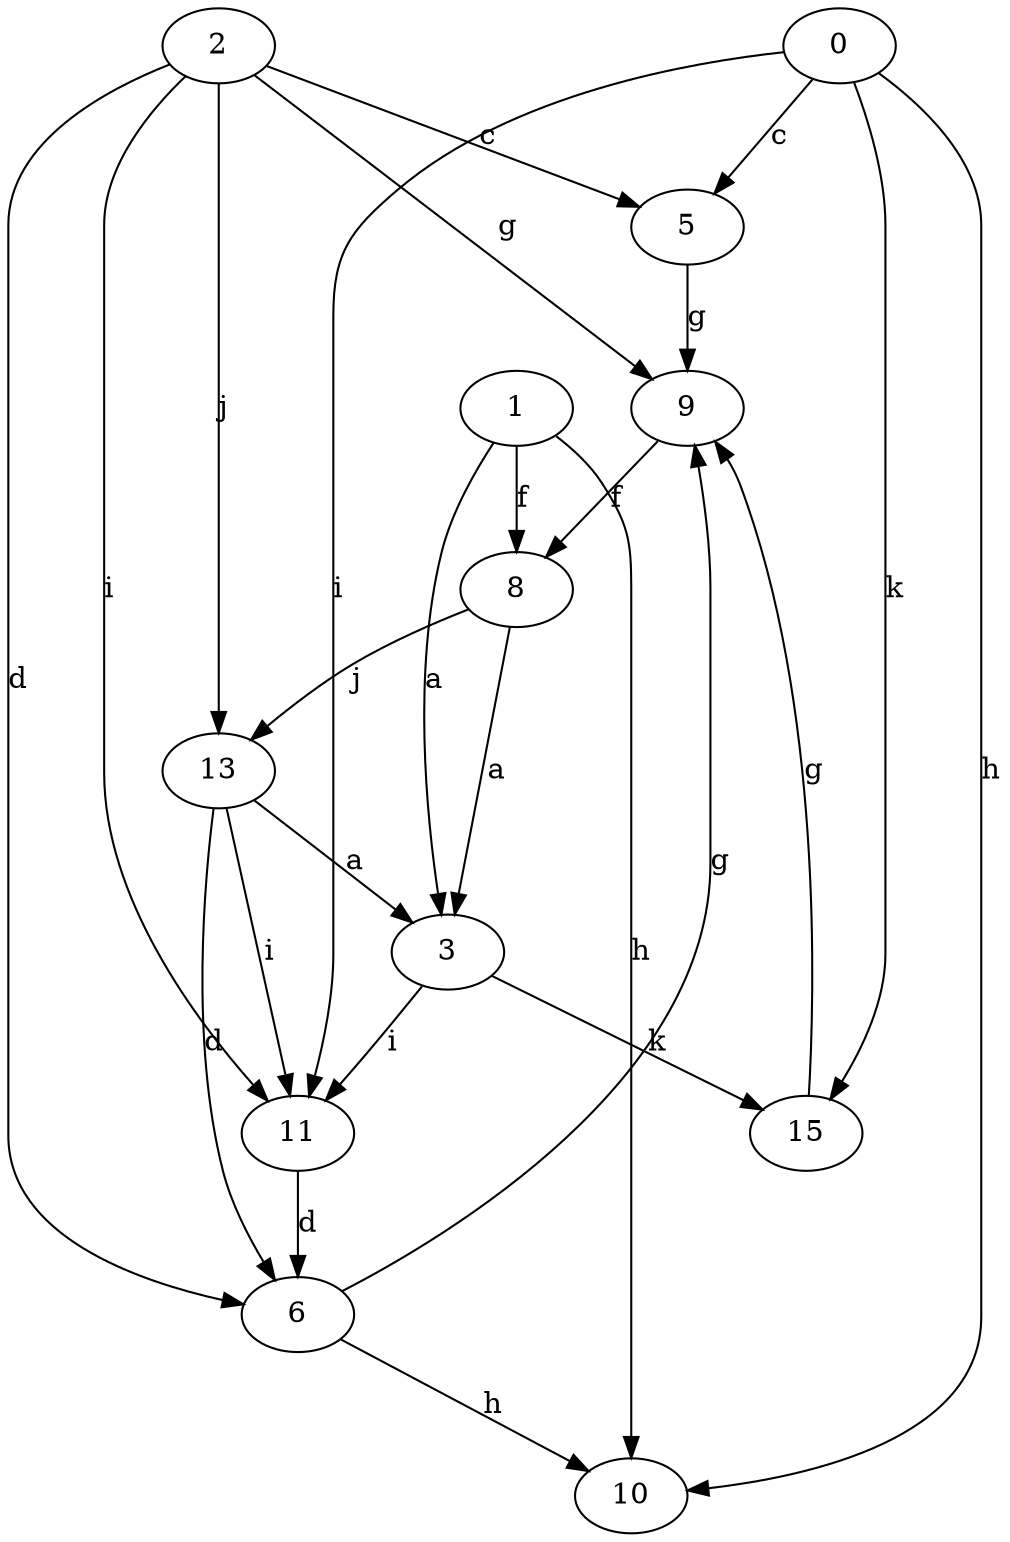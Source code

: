 strict digraph  {
2;
3;
0;
5;
6;
8;
9;
10;
11;
1;
13;
15;
2 -> 5  [label=c];
2 -> 6  [label=d];
2 -> 9  [label=g];
2 -> 11  [label=i];
2 -> 13  [label=j];
3 -> 11  [label=i];
3 -> 15  [label=k];
0 -> 5  [label=c];
0 -> 10  [label=h];
0 -> 11  [label=i];
0 -> 15  [label=k];
5 -> 9  [label=g];
6 -> 9  [label=g];
6 -> 10  [label=h];
8 -> 3  [label=a];
8 -> 13  [label=j];
9 -> 8  [label=f];
11 -> 6  [label=d];
1 -> 3  [label=a];
1 -> 8  [label=f];
1 -> 10  [label=h];
13 -> 3  [label=a];
13 -> 6  [label=d];
13 -> 11  [label=i];
15 -> 9  [label=g];
}

